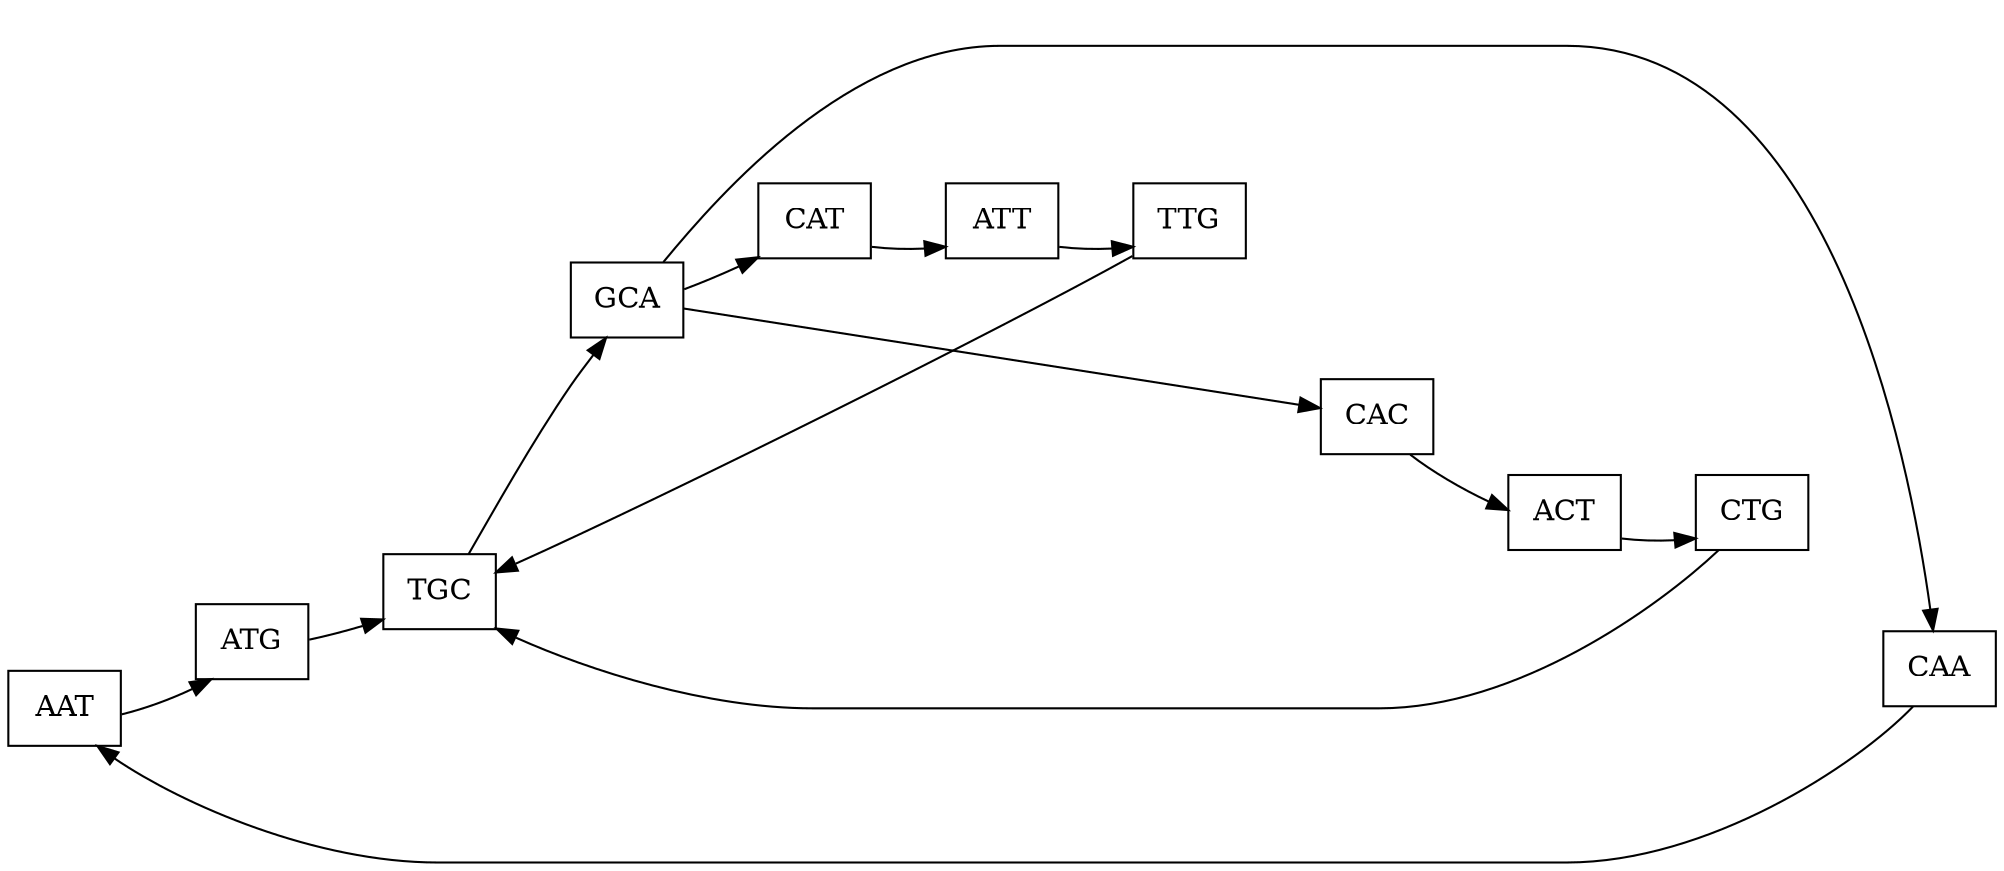 ## genome=ATGCATTGCACTGCA readsize=6 k=3
##dot -Tjpg ATGCATTGCACTGCA.dot -o ATGCATTGCACTGCA.jpg
digraph ATGCATTGCACTGCA { rankdir="LR"; node[shape="box"] edge[color="black"]
AAT->ATG
ACT->CTG
ATG->TGC
ATT->TTG
CAA->AAT
CAC->ACT
CAT->ATT
CTG->TGC
GCA->CAA
GCA->CAC
GCA->CAT
TGC->GCA
TTG->TGC

AAT->ATG[style="invis"]
ACT->CTG[style="invis"]
ATG->CAT[style="invis"]
ATT->TTG[style="invis"]
CAA->AAT[style="invis"]
CAC->ACT[style="invis"]
CAC->CTG[style="invis"]
CAT->ATT[style="invis"]
CAT->TTG[style="invis"]
CTG->CAA[style="invis"]
TTG->CAC[style="invis"]

AAT->ATG[style="invis"]
ACT->CTG[style="invis"]
ATG->TGC[style="invis"]
ATT->TTG[style="invis"]
CAA->AAT[style="invis"]
CAC->ACT[style="invis"]
CAT->ATT[style="invis"]
CTG->TGC[style="invis"]
GCA->ACT[style="invis"]
GCA->CAA[style="invis"]
GCA->CAT[style="invis"]
TGC->ACT[style="invis"]
TGC->GCA[style="invis"]
TTG->TGC[style="invis"]
}

